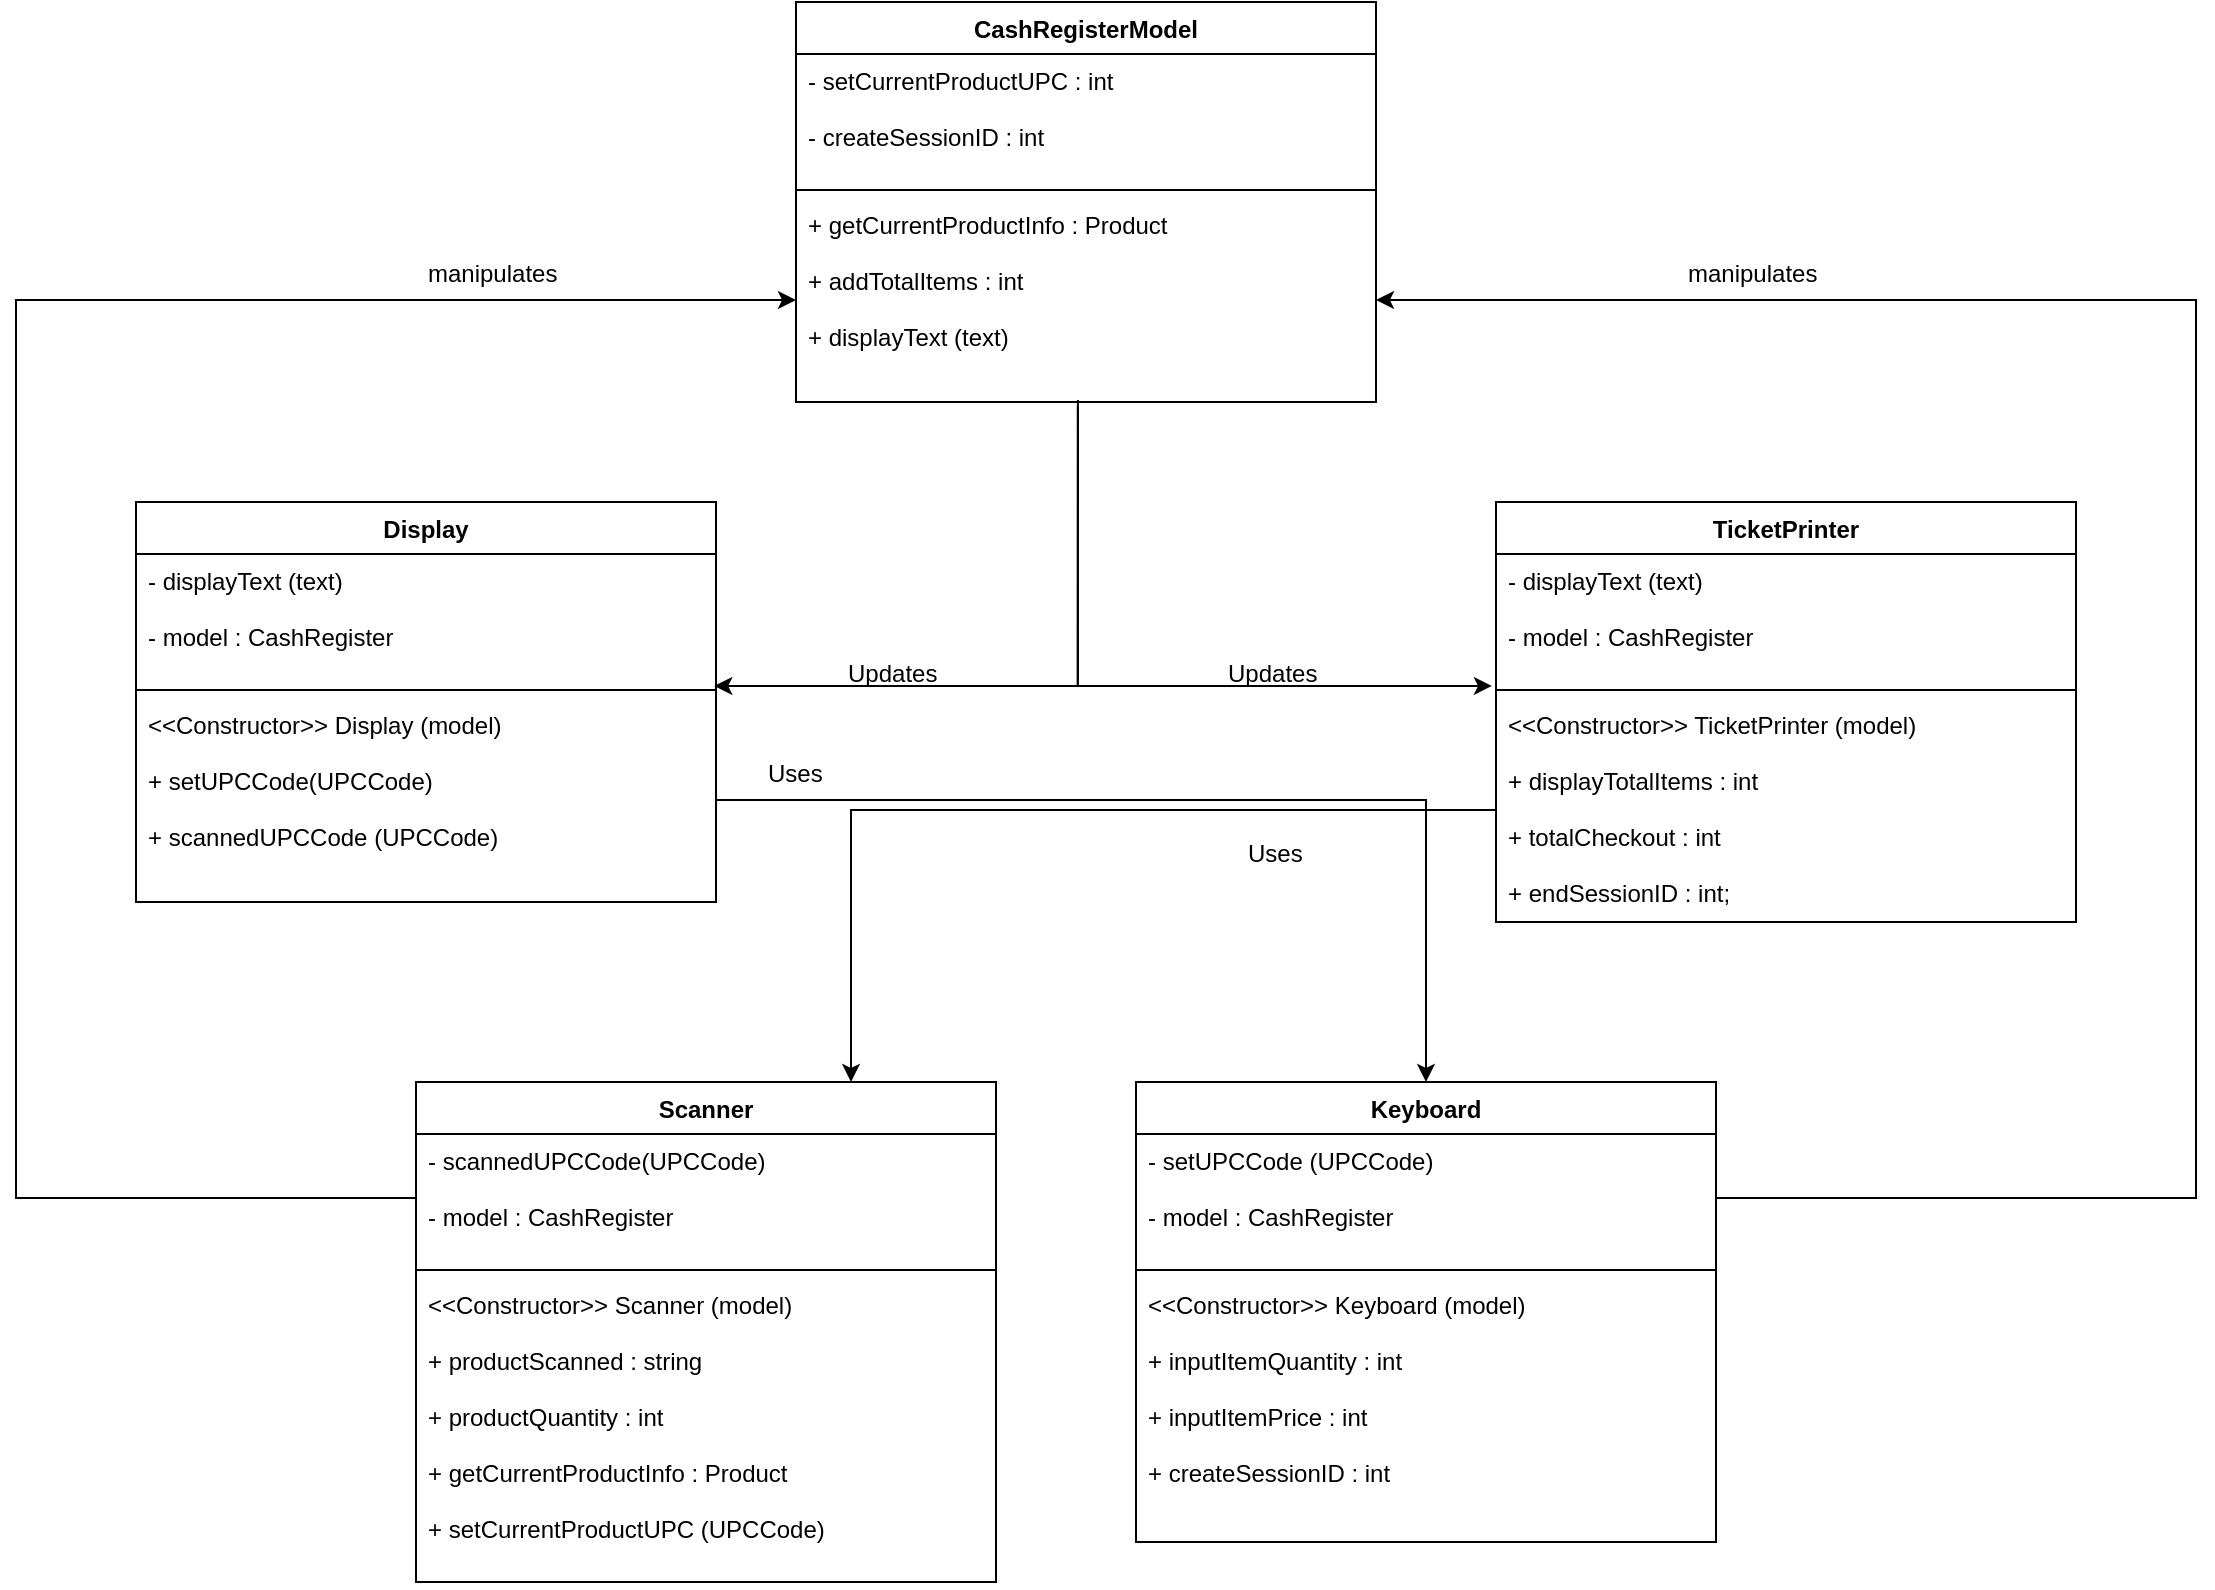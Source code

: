 <mxfile version="15.4.3" type="device"><diagram id="C5RBs43oDa-KdzZeNtuy" name="Page-1"><mxGraphModel dx="2302" dy="1122" grid="1" gridSize="10" guides="1" tooltips="1" connect="1" arrows="1" fold="1" page="1" pageScale="1" pageWidth="1400" pageHeight="850" math="0" shadow="0"><root><mxCell id="WIyWlLk6GJQsqaUBKTNV-0"/><mxCell id="WIyWlLk6GJQsqaUBKTNV-1" parent="WIyWlLk6GJQsqaUBKTNV-0"/><mxCell id="j0Y6lotryGn1okd_0Rkg-0" value="CashRegisterModel" style="swimlane;fontStyle=1;align=center;verticalAlign=top;childLayout=stackLayout;horizontal=1;startSize=26;horizontalStack=0;resizeParent=1;resizeParentMax=0;resizeLast=0;collapsible=1;marginBottom=0;" parent="WIyWlLk6GJQsqaUBKTNV-1" vertex="1"><mxGeometry x="640" y="40" width="290" height="200" as="geometry"/></mxCell><mxCell id="j0Y6lotryGn1okd_0Rkg-1" value="- setCurrentProductUPC : int &#10;&#10;- createSessionID : int " style="text;strokeColor=none;fillColor=none;align=left;verticalAlign=top;spacingLeft=4;spacingRight=4;overflow=hidden;rotatable=0;points=[[0,0.5],[1,0.5]];portConstraint=eastwest;" parent="j0Y6lotryGn1okd_0Rkg-0" vertex="1"><mxGeometry y="26" width="290" height="64" as="geometry"/></mxCell><mxCell id="j0Y6lotryGn1okd_0Rkg-2" value="" style="line;strokeWidth=1;fillColor=none;align=left;verticalAlign=middle;spacingTop=-1;spacingLeft=3;spacingRight=3;rotatable=0;labelPosition=right;points=[];portConstraint=eastwest;" parent="j0Y6lotryGn1okd_0Rkg-0" vertex="1"><mxGeometry y="90" width="290" height="8" as="geometry"/></mxCell><mxCell id="j0Y6lotryGn1okd_0Rkg-3" value="+ getCurrentProductInfo : Product&#10;&#10;+ addTotalItems : int&#10;&#10;+ displayText (text)&#10;" style="text;strokeColor=none;fillColor=none;align=left;verticalAlign=top;spacingLeft=4;spacingRight=4;overflow=hidden;rotatable=0;points=[[0,0.5],[1,0.5]];portConstraint=eastwest;" parent="j0Y6lotryGn1okd_0Rkg-0" vertex="1"><mxGeometry y="98" width="290" height="102" as="geometry"/></mxCell><mxCell id="10zhXh6j1Njs4scV_rOM-0" value="Display" style="swimlane;fontStyle=1;align=center;verticalAlign=top;childLayout=stackLayout;horizontal=1;startSize=26;horizontalStack=0;resizeParent=1;resizeParentMax=0;resizeLast=0;collapsible=1;marginBottom=0;" parent="WIyWlLk6GJQsqaUBKTNV-1" vertex="1"><mxGeometry x="310" y="290" width="290" height="200" as="geometry"/></mxCell><mxCell id="10zhXh6j1Njs4scV_rOM-1" value="- displayText (text)&#10;&#10;- model : CashRegister" style="text;strokeColor=none;fillColor=none;align=left;verticalAlign=top;spacingLeft=4;spacingRight=4;overflow=hidden;rotatable=0;points=[[0,0.5],[1,0.5]];portConstraint=eastwest;" parent="10zhXh6j1Njs4scV_rOM-0" vertex="1"><mxGeometry y="26" width="290" height="64" as="geometry"/></mxCell><mxCell id="10zhXh6j1Njs4scV_rOM-2" value="" style="line;strokeWidth=1;fillColor=none;align=left;verticalAlign=middle;spacingTop=-1;spacingLeft=3;spacingRight=3;rotatable=0;labelPosition=right;points=[];portConstraint=eastwest;" parent="10zhXh6j1Njs4scV_rOM-0" vertex="1"><mxGeometry y="90" width="290" height="8" as="geometry"/></mxCell><mxCell id="10zhXh6j1Njs4scV_rOM-3" value="&lt;&lt;Constructor&gt;&gt; Display (model)&#10;&#10;+ setUPCCode(UPCCode)&#10;&#10;+ scannedUPCCode (UPCCode)" style="text;strokeColor=none;fillColor=none;align=left;verticalAlign=top;spacingLeft=4;spacingRight=4;overflow=hidden;rotatable=0;points=[[0,0.5],[1,0.5]];portConstraint=eastwest;" parent="10zhXh6j1Njs4scV_rOM-0" vertex="1"><mxGeometry y="98" width="290" height="102" as="geometry"/></mxCell><mxCell id="10zhXh6j1Njs4scV_rOM-4" value="TicketPrinter" style="swimlane;fontStyle=1;align=center;verticalAlign=top;childLayout=stackLayout;horizontal=1;startSize=26;horizontalStack=0;resizeParent=1;resizeParentMax=0;resizeLast=0;collapsible=1;marginBottom=0;" parent="WIyWlLk6GJQsqaUBKTNV-1" vertex="1"><mxGeometry x="990" y="290" width="290" height="210" as="geometry"/></mxCell><mxCell id="10zhXh6j1Njs4scV_rOM-5" value="- displayText (text)&#10;&#10;- model : CashRegister" style="text;strokeColor=none;fillColor=none;align=left;verticalAlign=top;spacingLeft=4;spacingRight=4;overflow=hidden;rotatable=0;points=[[0,0.5],[1,0.5]];portConstraint=eastwest;" parent="10zhXh6j1Njs4scV_rOM-4" vertex="1"><mxGeometry y="26" width="290" height="64" as="geometry"/></mxCell><mxCell id="10zhXh6j1Njs4scV_rOM-6" value="" style="line;strokeWidth=1;fillColor=none;align=left;verticalAlign=middle;spacingTop=-1;spacingLeft=3;spacingRight=3;rotatable=0;labelPosition=right;points=[];portConstraint=eastwest;" parent="10zhXh6j1Njs4scV_rOM-4" vertex="1"><mxGeometry y="90" width="290" height="8" as="geometry"/></mxCell><mxCell id="10zhXh6j1Njs4scV_rOM-7" value="&lt;&lt;Constructor&gt;&gt; TicketPrinter (model)&#10;&#10;+ displayTotalItems : int&#10;&#10;+ totalCheckout : int&#10;&#10;+ endSessionID : int;&#10;" style="text;strokeColor=none;fillColor=none;align=left;verticalAlign=top;spacingLeft=4;spacingRight=4;overflow=hidden;rotatable=0;points=[[0,0.5],[1,0.5]];portConstraint=eastwest;" parent="10zhXh6j1Njs4scV_rOM-4" vertex="1"><mxGeometry y="98" width="290" height="112" as="geometry"/></mxCell><mxCell id="10zhXh6j1Njs4scV_rOM-8" value="Scanner" style="swimlane;fontStyle=1;align=center;verticalAlign=top;childLayout=stackLayout;horizontal=1;startSize=26;horizontalStack=0;resizeParent=1;resizeParentMax=0;resizeLast=0;collapsible=1;marginBottom=0;" parent="WIyWlLk6GJQsqaUBKTNV-1" vertex="1"><mxGeometry x="450" y="580" width="290" height="250" as="geometry"/></mxCell><mxCell id="10zhXh6j1Njs4scV_rOM-9" value="- scannedUPCCode(UPCCode)&#10;&#10;- model : CashRegister" style="text;strokeColor=none;fillColor=none;align=left;verticalAlign=top;spacingLeft=4;spacingRight=4;overflow=hidden;rotatable=0;points=[[0,0.5],[1,0.5]];portConstraint=eastwest;" parent="10zhXh6j1Njs4scV_rOM-8" vertex="1"><mxGeometry y="26" width="290" height="64" as="geometry"/></mxCell><mxCell id="10zhXh6j1Njs4scV_rOM-10" value="" style="line;strokeWidth=1;fillColor=none;align=left;verticalAlign=middle;spacingTop=-1;spacingLeft=3;spacingRight=3;rotatable=0;labelPosition=right;points=[];portConstraint=eastwest;" parent="10zhXh6j1Njs4scV_rOM-8" vertex="1"><mxGeometry y="90" width="290" height="8" as="geometry"/></mxCell><mxCell id="10zhXh6j1Njs4scV_rOM-11" value="&lt;&lt;Constructor&gt;&gt; Scanner (model)&#10;&#10;+ productScanned : string&#10;&#10;+ productQuantity : int&#10;&#10;+ getCurrentProductInfo : Product&#10;&#10;+ setCurrentProductUPC (UPCCode)" style="text;strokeColor=none;fillColor=none;align=left;verticalAlign=top;spacingLeft=4;spacingRight=4;overflow=hidden;rotatable=0;points=[[0,0.5],[1,0.5]];portConstraint=eastwest;" parent="10zhXh6j1Njs4scV_rOM-8" vertex="1"><mxGeometry y="98" width="290" height="152" as="geometry"/></mxCell><mxCell id="10zhXh6j1Njs4scV_rOM-12" value="Keyboard" style="swimlane;fontStyle=1;align=center;verticalAlign=top;childLayout=stackLayout;horizontal=1;startSize=26;horizontalStack=0;resizeParent=1;resizeParentMax=0;resizeLast=0;collapsible=1;marginBottom=0;" parent="WIyWlLk6GJQsqaUBKTNV-1" vertex="1"><mxGeometry x="810" y="580" width="290" height="230" as="geometry"/></mxCell><mxCell id="10zhXh6j1Njs4scV_rOM-13" value="- setUPCCode (UPCCode)&#10;&#10;- model : CashRegister" style="text;strokeColor=none;fillColor=none;align=left;verticalAlign=top;spacingLeft=4;spacingRight=4;overflow=hidden;rotatable=0;points=[[0,0.5],[1,0.5]];portConstraint=eastwest;" parent="10zhXh6j1Njs4scV_rOM-12" vertex="1"><mxGeometry y="26" width="290" height="64" as="geometry"/></mxCell><mxCell id="10zhXh6j1Njs4scV_rOM-14" value="" style="line;strokeWidth=1;fillColor=none;align=left;verticalAlign=middle;spacingTop=-1;spacingLeft=3;spacingRight=3;rotatable=0;labelPosition=right;points=[];portConstraint=eastwest;" parent="10zhXh6j1Njs4scV_rOM-12" vertex="1"><mxGeometry y="90" width="290" height="8" as="geometry"/></mxCell><mxCell id="10zhXh6j1Njs4scV_rOM-15" value="&lt;&lt;Constructor&gt;&gt; Keyboard (model)&#10;&#10;+ inputItemQuantity : int&#10;&#10;+ inputItemPrice : int &#10;&#10;+ createSessionID : int &#10;" style="text;strokeColor=none;fillColor=none;align=left;verticalAlign=top;spacingLeft=4;spacingRight=4;overflow=hidden;rotatable=0;points=[[0,0.5],[1,0.5]];portConstraint=eastwest;" parent="10zhXh6j1Njs4scV_rOM-12" vertex="1"><mxGeometry y="98" width="290" height="132" as="geometry"/></mxCell><mxCell id="EZjISHqH1R5rBbd49ILm-1" value="" style="endArrow=classic;html=1;rounded=0;edgeStyle=orthogonalEdgeStyle;exitX=0.486;exitY=0.99;exitDx=0;exitDy=0;exitPerimeter=0;entryX=-0.007;entryY=1.031;entryDx=0;entryDy=0;entryPerimeter=0;" edge="1" parent="WIyWlLk6GJQsqaUBKTNV-1" source="j0Y6lotryGn1okd_0Rkg-3" target="10zhXh6j1Njs4scV_rOM-5"><mxGeometry width="50" height="50" relative="1" as="geometry"><mxPoint x="850" y="360" as="sourcePoint"/><mxPoint x="900" y="310" as="targetPoint"/></mxGeometry></mxCell><mxCell id="EZjISHqH1R5rBbd49ILm-2" value="" style="endArrow=classic;html=1;rounded=0;edgeStyle=orthogonalEdgeStyle;exitX=0;exitY=0.5;exitDx=0;exitDy=0;entryX=0.75;entryY=0;entryDx=0;entryDy=0;" edge="1" parent="WIyWlLk6GJQsqaUBKTNV-1" source="10zhXh6j1Njs4scV_rOM-7" target="10zhXh6j1Njs4scV_rOM-8"><mxGeometry width="50" height="50" relative="1" as="geometry"><mxPoint x="650" y="530" as="sourcePoint"/><mxPoint x="700" y="480" as="targetPoint"/></mxGeometry></mxCell><mxCell id="EZjISHqH1R5rBbd49ILm-3" value="" style="endArrow=classic;html=1;rounded=0;edgeStyle=orthogonalEdgeStyle;exitX=1;exitY=0.5;exitDx=0;exitDy=0;entryX=0.5;entryY=0;entryDx=0;entryDy=0;" edge="1" parent="WIyWlLk6GJQsqaUBKTNV-1" source="10zhXh6j1Njs4scV_rOM-3" target="10zhXh6j1Njs4scV_rOM-12"><mxGeometry width="50" height="50" relative="1" as="geometry"><mxPoint x="740" y="440" as="sourcePoint"/><mxPoint x="790" y="390" as="targetPoint"/></mxGeometry></mxCell><mxCell id="EZjISHqH1R5rBbd49ILm-4" value="" style="endArrow=classic;html=1;rounded=0;edgeStyle=orthogonalEdgeStyle;exitX=0.486;exitY=1.02;exitDx=0;exitDy=0;exitPerimeter=0;entryX=0.997;entryY=1.031;entryDx=0;entryDy=0;entryPerimeter=0;" edge="1" parent="WIyWlLk6GJQsqaUBKTNV-1" source="j0Y6lotryGn1okd_0Rkg-3" target="10zhXh6j1Njs4scV_rOM-1"><mxGeometry width="50" height="50" relative="1" as="geometry"><mxPoint x="770" y="320" as="sourcePoint"/><mxPoint x="820" y="270" as="targetPoint"/><Array as="points"><mxPoint x="781" y="382"/></Array></mxGeometry></mxCell><mxCell id="EZjISHqH1R5rBbd49ILm-6" value="" style="endArrow=classic;html=1;rounded=0;edgeStyle=orthogonalEdgeStyle;exitX=0;exitY=0.5;exitDx=0;exitDy=0;entryX=0;entryY=0.5;entryDx=0;entryDy=0;" edge="1" parent="WIyWlLk6GJQsqaUBKTNV-1" source="10zhXh6j1Njs4scV_rOM-9" target="j0Y6lotryGn1okd_0Rkg-3"><mxGeometry width="50" height="50" relative="1" as="geometry"><mxPoint x="670" y="350" as="sourcePoint"/><mxPoint x="720" y="300" as="targetPoint"/><Array as="points"><mxPoint x="250" y="638"/><mxPoint x="250" y="189"/></Array></mxGeometry></mxCell><mxCell id="EZjISHqH1R5rBbd49ILm-7" value="" style="endArrow=classic;html=1;rounded=0;edgeStyle=orthogonalEdgeStyle;exitX=1;exitY=0.5;exitDx=0;exitDy=0;entryX=1;entryY=0.5;entryDx=0;entryDy=0;" edge="1" parent="WIyWlLk6GJQsqaUBKTNV-1" source="10zhXh6j1Njs4scV_rOM-13" target="j0Y6lotryGn1okd_0Rkg-3"><mxGeometry width="50" height="50" relative="1" as="geometry"><mxPoint x="670" y="350" as="sourcePoint"/><mxPoint x="720" y="300" as="targetPoint"/><Array as="points"><mxPoint x="1340" y="638"/><mxPoint x="1340" y="189"/></Array></mxGeometry></mxCell><mxCell id="EZjISHqH1R5rBbd49ILm-8" value="manipulates" style="text;strokeColor=none;fillColor=none;align=left;verticalAlign=middle;spacingLeft=4;spacingRight=4;overflow=hidden;points=[[0,0.5],[1,0.5]];portConstraint=eastwest;rotatable=0;" vertex="1" parent="WIyWlLk6GJQsqaUBKTNV-1"><mxGeometry x="450" y="160" width="80" height="30" as="geometry"/></mxCell><mxCell id="EZjISHqH1R5rBbd49ILm-9" value="manipulates" style="text;strokeColor=none;fillColor=none;align=left;verticalAlign=middle;spacingLeft=4;spacingRight=4;overflow=hidden;points=[[0,0.5],[1,0.5]];portConstraint=eastwest;rotatable=0;" vertex="1" parent="WIyWlLk6GJQsqaUBKTNV-1"><mxGeometry x="1080" y="160" width="80" height="30" as="geometry"/></mxCell><mxCell id="EZjISHqH1R5rBbd49ILm-10" value="Updates" style="text;strokeColor=none;fillColor=none;align=left;verticalAlign=middle;spacingLeft=4;spacingRight=4;overflow=hidden;points=[[0,0.5],[1,0.5]];portConstraint=eastwest;rotatable=0;" vertex="1" parent="WIyWlLk6GJQsqaUBKTNV-1"><mxGeometry x="850" y="360" width="80" height="30" as="geometry"/></mxCell><mxCell id="EZjISHqH1R5rBbd49ILm-11" value="Updates" style="text;strokeColor=none;fillColor=none;align=left;verticalAlign=middle;spacingLeft=4;spacingRight=4;overflow=hidden;points=[[0,0.5],[1,0.5]];portConstraint=eastwest;rotatable=0;" vertex="1" parent="WIyWlLk6GJQsqaUBKTNV-1"><mxGeometry x="660" y="360" width="80" height="30" as="geometry"/></mxCell><mxCell id="EZjISHqH1R5rBbd49ILm-12" value="Uses" style="text;strokeColor=none;fillColor=none;align=left;verticalAlign=middle;spacingLeft=4;spacingRight=4;overflow=hidden;points=[[0,0.5],[1,0.5]];portConstraint=eastwest;rotatable=0;" vertex="1" parent="WIyWlLk6GJQsqaUBKTNV-1"><mxGeometry x="620" y="410" width="80" height="30" as="geometry"/></mxCell><mxCell id="EZjISHqH1R5rBbd49ILm-13" value="Uses" style="text;strokeColor=none;fillColor=none;align=left;verticalAlign=middle;spacingLeft=4;spacingRight=4;overflow=hidden;points=[[0,0.5],[1,0.5]];portConstraint=eastwest;rotatable=0;" vertex="1" parent="WIyWlLk6GJQsqaUBKTNV-1"><mxGeometry x="860" y="450" width="80" height="30" as="geometry"/></mxCell></root></mxGraphModel></diagram></mxfile>